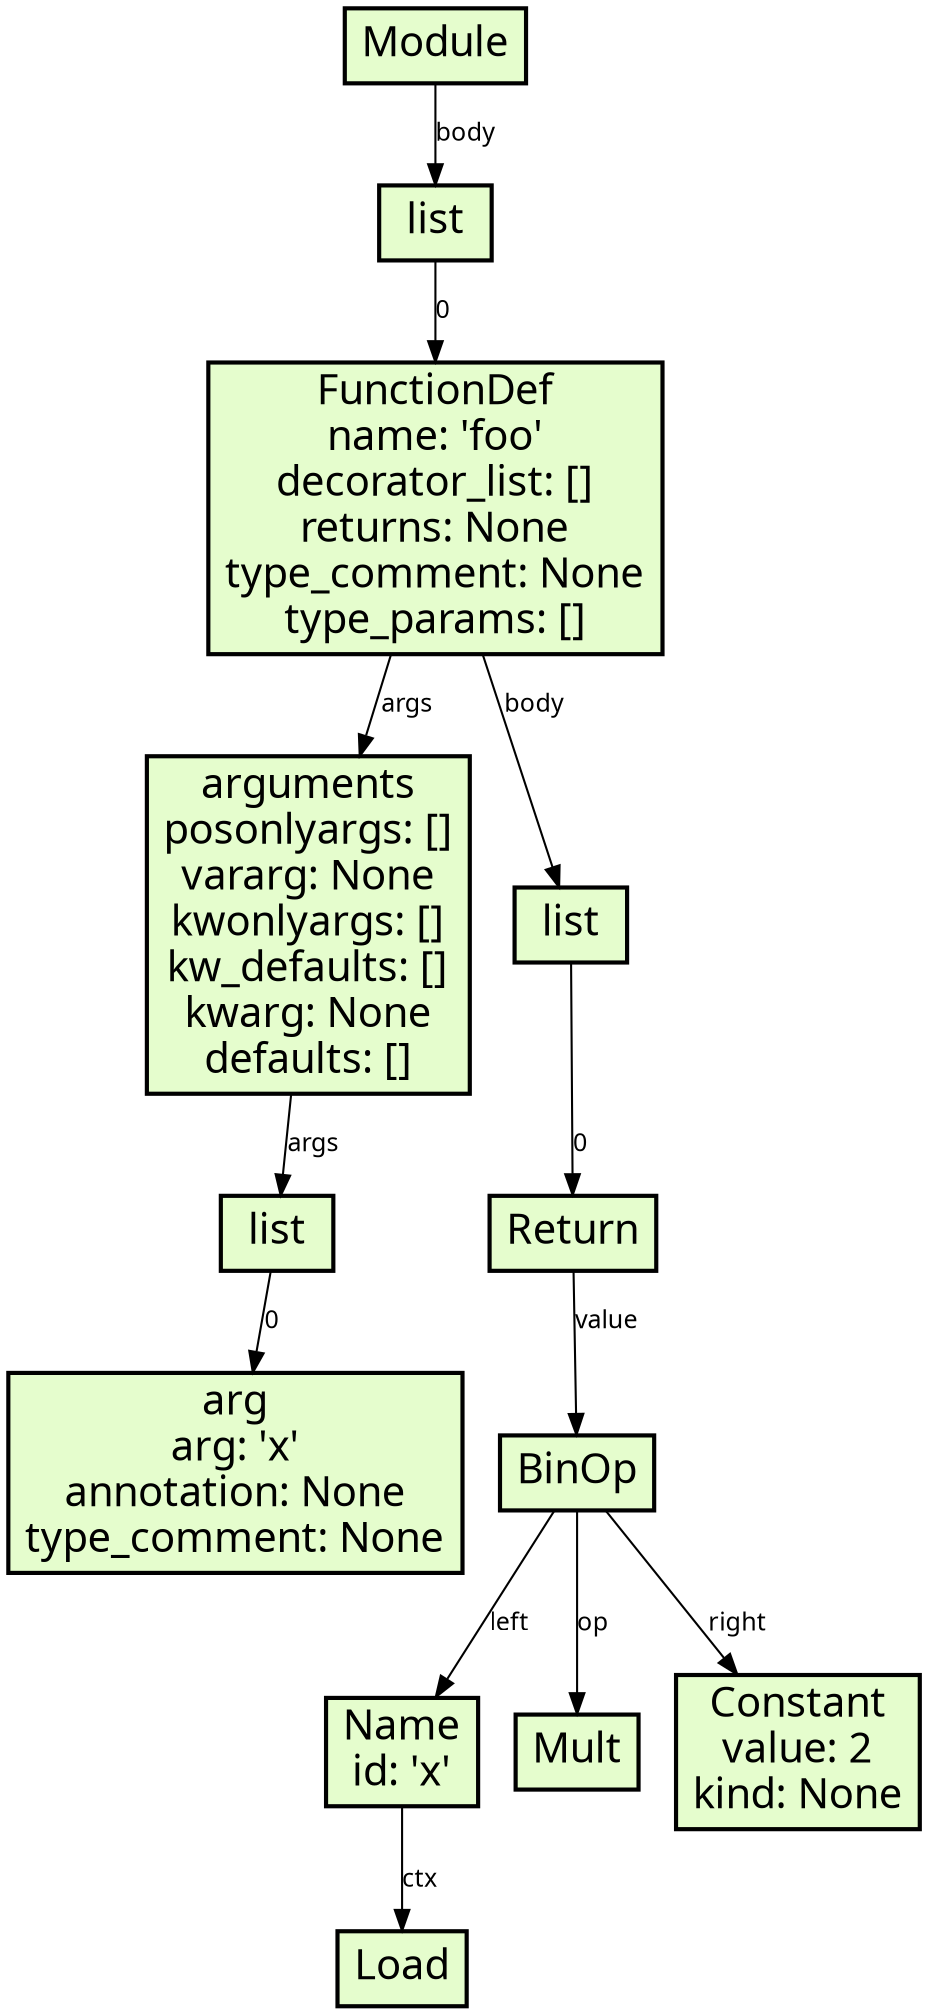 digraph G {
node [fontname= "JetBrains Mono" fontsize=20
style=filled fillcolor="#E5FDCD" penwidth=2]edge [fontname="JetBrains Mono" fontsize=12]
0 [label="Module" shape=box]
1 [label="list" shape=box]
2 [label="FunctionDef\nname: 'foo'\ndecorator_list: []\nreturns: None\ntype_comment: None\ntype_params: []" shape=box]
3 [label="arguments\nposonlyargs: []\nvararg: None\nkwonlyargs: []\nkw_defaults: []\nkwarg: None\ndefaults: []" shape=box]
4 [label="list" shape=box]
5 [label="arg\narg: 'x'\nannotation: None\ntype_comment: None" shape=box]
6 [label="list" shape=box]
7 [label="Return\n" shape=box]
8 [label="BinOp\n" shape=box]
9 [label="Name\nid: 'x'" shape=box]
10 [label="Load\n" shape=box]
11 [label="Mult\n" shape=box]
12 [label="Constant\nvalue: 2\nkind: None" shape=box]
0 -> 1 [label="body"]
1 -> 2 [label="0"]
2 -> 3 [label="args"]
2 -> 6 [label="body"]
3 -> 4 [label="args"]
4 -> 5 [label="0"]
6 -> 7 [label="0"]
7 -> 8 [label="value"]
8 -> 9 [label="left"]
8 -> 11 [label="op"]
8 -> 12 [label="right"]
9 -> 10 [label="ctx"]
}
